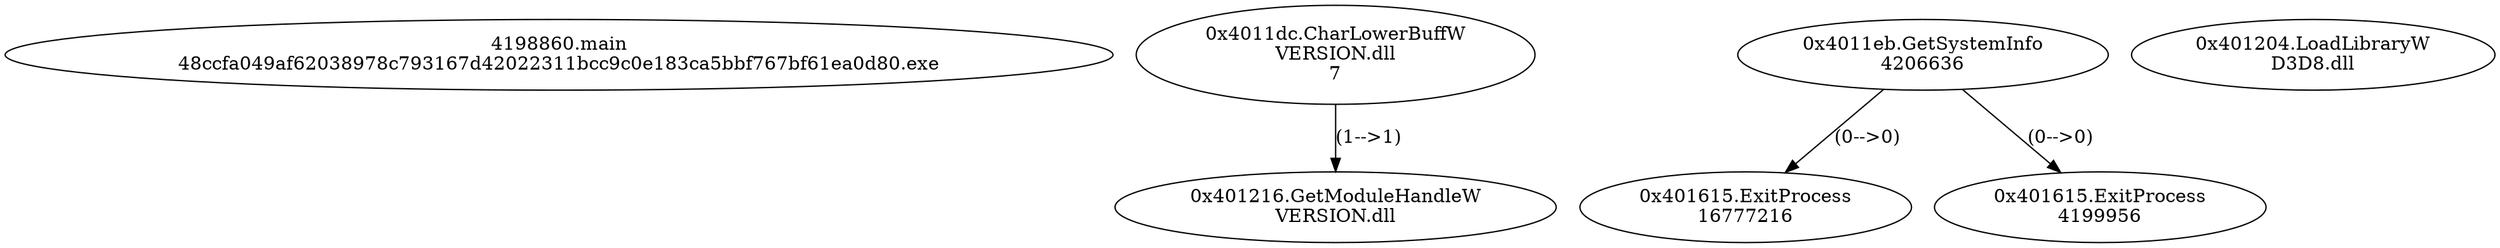 // Global SCDG with merge call
digraph {
	0 [label="4198860.main
48ccfa049af62038978c793167d42022311bcc9c0e183ca5bbf767bf61ea0d80.exe"]
	1 [label="0x4011dc.CharLowerBuffW
VERSION.dll
7"]
	2 [label="0x4011eb.GetSystemInfo
4206636"]
	3 [label="0x401615.ExitProcess
16777216"]
	2 -> 3 [label="(0-->0)"]
	4 [label="0x401204.LoadLibraryW
D3D8.dll"]
	5 [label="0x401216.GetModuleHandleW
VERSION.dll"]
	1 -> 5 [label="(1-->1)"]
	6 [label="0x401615.ExitProcess
4199956"]
	2 -> 6 [label="(0-->0)"]
}
